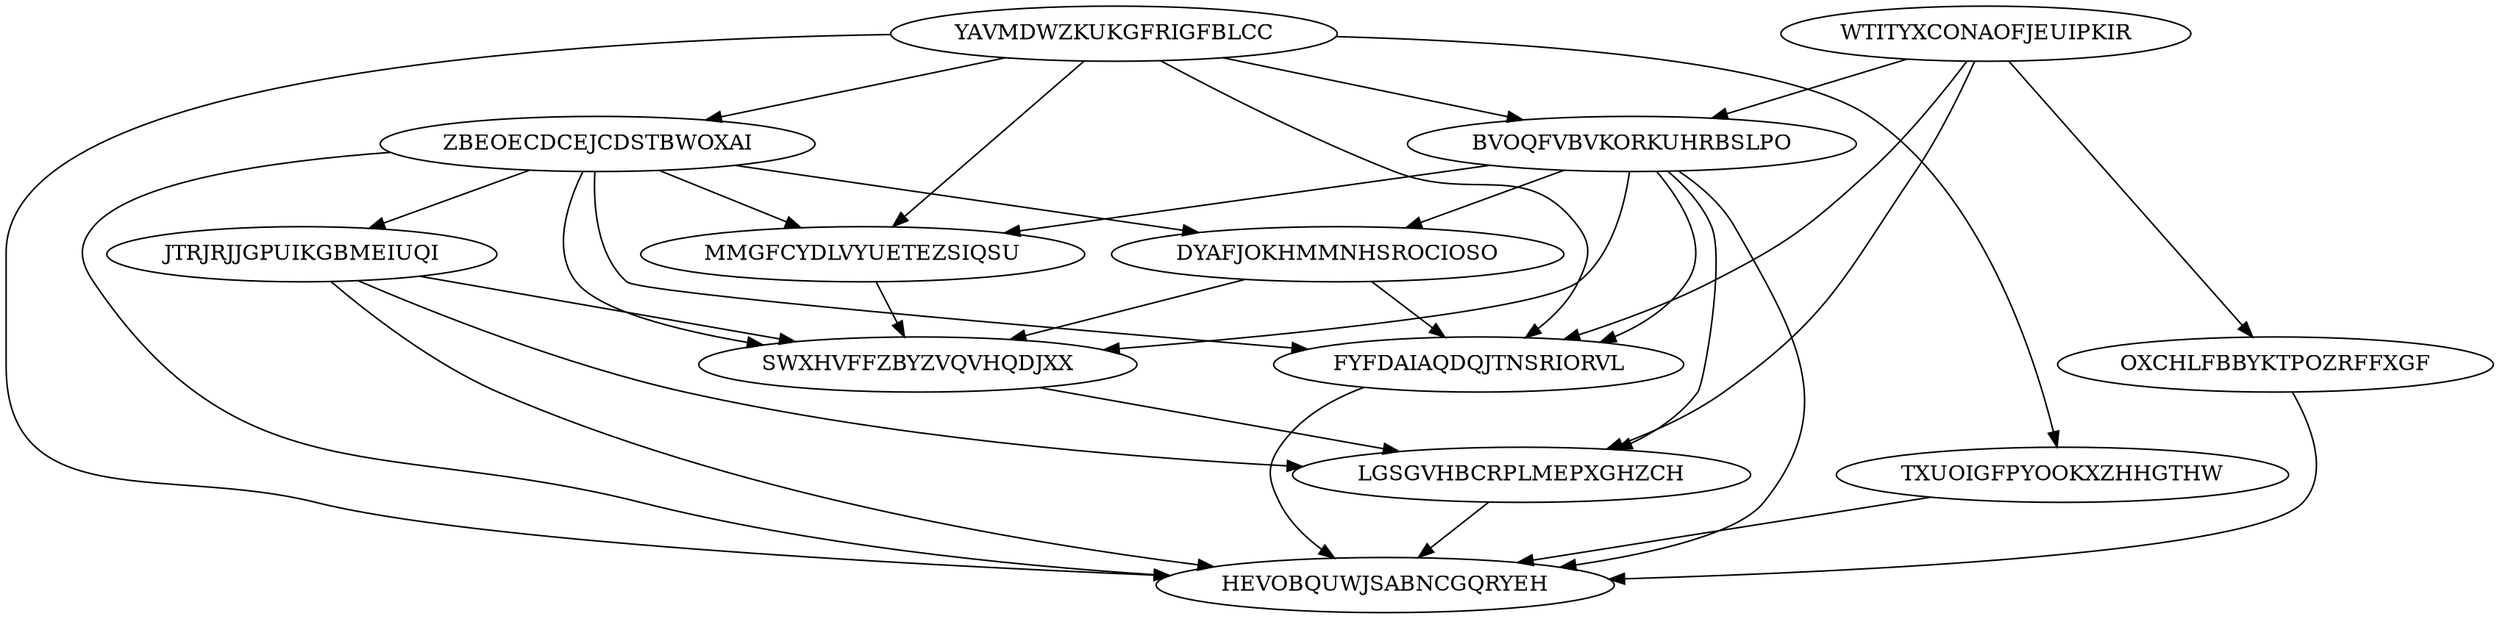 digraph N13M33 {
	WTITYXCONAOFJEUIPKIR	[Weight=19];
	YAVMDWZKUKGFRIGFBLCC	[Weight=18];
	ZBEOECDCEJCDSTBWOXAI	[Weight=14];
	BVOQFVBVKORKUHRBSLPO	[Weight=12];
	JTRJRJJGPUIKGBMEIUQI	[Weight=10];
	DYAFJOKHMMNHSROCIOSO	[Weight=16];
	TXUOIGFPYOOKXZHHGTHW	[Weight=10];
	MMGFCYDLVYUETEZSIQSU	[Weight=19];
	SWXHVFFZBYZVQVHQDJXX	[Weight=10];
	LGSGVHBCRPLMEPXGHZCH	[Weight=19];
	FYFDAIAQDQJTNSRIORVL	[Weight=10];
	OXCHLFBBYKTPOZRFFXGF	[Weight=12];
	HEVOBQUWJSABNCGQRYEH	[Weight=20];
	BVOQFVBVKORKUHRBSLPO -> LGSGVHBCRPLMEPXGHZCH [Weight=10];
	ZBEOECDCEJCDSTBWOXAI -> FYFDAIAQDQJTNSRIORVL [Weight=16];
	FYFDAIAQDQJTNSRIORVL -> HEVOBQUWJSABNCGQRYEH [Weight=13];
	TXUOIGFPYOOKXZHHGTHW -> HEVOBQUWJSABNCGQRYEH [Weight=17];
	ZBEOECDCEJCDSTBWOXAI -> MMGFCYDLVYUETEZSIQSU [Weight=14];
	JTRJRJJGPUIKGBMEIUQI -> LGSGVHBCRPLMEPXGHZCH [Weight=11];
	YAVMDWZKUKGFRIGFBLCC -> BVOQFVBVKORKUHRBSLPO [Weight=10];
	SWXHVFFZBYZVQVHQDJXX -> LGSGVHBCRPLMEPXGHZCH [Weight=11];
	WTITYXCONAOFJEUIPKIR -> FYFDAIAQDQJTNSRIORVL [Weight=19];
	WTITYXCONAOFJEUIPKIR -> OXCHLFBBYKTPOZRFFXGF [Weight=19];
	BVOQFVBVKORKUHRBSLPO -> HEVOBQUWJSABNCGQRYEH [Weight=14];
	LGSGVHBCRPLMEPXGHZCH -> HEVOBQUWJSABNCGQRYEH [Weight=16];
	YAVMDWZKUKGFRIGFBLCC -> HEVOBQUWJSABNCGQRYEH [Weight=13];
	ZBEOECDCEJCDSTBWOXAI -> HEVOBQUWJSABNCGQRYEH [Weight=19];
	ZBEOECDCEJCDSTBWOXAI -> SWXHVFFZBYZVQVHQDJXX [Weight=15];
	JTRJRJJGPUIKGBMEIUQI -> HEVOBQUWJSABNCGQRYEH [Weight=11];
	YAVMDWZKUKGFRIGFBLCC -> MMGFCYDLVYUETEZSIQSU [Weight=16];
	BVOQFVBVKORKUHRBSLPO -> SWXHVFFZBYZVQVHQDJXX [Weight=19];
	WTITYXCONAOFJEUIPKIR -> LGSGVHBCRPLMEPXGHZCH [Weight=13];
	YAVMDWZKUKGFRIGFBLCC -> ZBEOECDCEJCDSTBWOXAI [Weight=11];
	MMGFCYDLVYUETEZSIQSU -> SWXHVFFZBYZVQVHQDJXX [Weight=19];
	ZBEOECDCEJCDSTBWOXAI -> JTRJRJJGPUIKGBMEIUQI [Weight=16];
	WTITYXCONAOFJEUIPKIR -> BVOQFVBVKORKUHRBSLPO [Weight=12];
	YAVMDWZKUKGFRIGFBLCC -> FYFDAIAQDQJTNSRIORVL [Weight=12];
	ZBEOECDCEJCDSTBWOXAI -> DYAFJOKHMMNHSROCIOSO [Weight=12];
	DYAFJOKHMMNHSROCIOSO -> SWXHVFFZBYZVQVHQDJXX [Weight=15];
	DYAFJOKHMMNHSROCIOSO -> FYFDAIAQDQJTNSRIORVL [Weight=13];
	OXCHLFBBYKTPOZRFFXGF -> HEVOBQUWJSABNCGQRYEH [Weight=20];
	YAVMDWZKUKGFRIGFBLCC -> TXUOIGFPYOOKXZHHGTHW [Weight=16];
	BVOQFVBVKORKUHRBSLPO -> FYFDAIAQDQJTNSRIORVL [Weight=13];
	BVOQFVBVKORKUHRBSLPO -> MMGFCYDLVYUETEZSIQSU [Weight=10];
	BVOQFVBVKORKUHRBSLPO -> DYAFJOKHMMNHSROCIOSO [Weight=15];
	JTRJRJJGPUIKGBMEIUQI -> SWXHVFFZBYZVQVHQDJXX [Weight=20];
}
